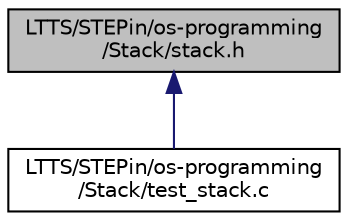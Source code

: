 digraph "LTTS/STEPin/os-programming/Stack/stack.h"
{
 // LATEX_PDF_SIZE
  edge [fontname="Helvetica",fontsize="10",labelfontname="Helvetica",labelfontsize="10"];
  node [fontname="Helvetica",fontsize="10",shape=record];
  Node1 [label="LTTS/STEPin/os-programming\l/Stack/stack.h",height=0.2,width=0.4,color="black", fillcolor="grey75", style="filled", fontcolor="black",tooltip="Implementation of Stack Data structure."];
  Node1 -> Node2 [dir="back",color="midnightblue",fontsize="10",style="solid",fontname="Helvetica"];
  Node2 [label="LTTS/STEPin/os-programming\l/Stack/test_stack.c",height=0.2,width=0.4,color="black", fillcolor="white", style="filled",URL="$test__stack_8c.html",tooltip=" "];
}
